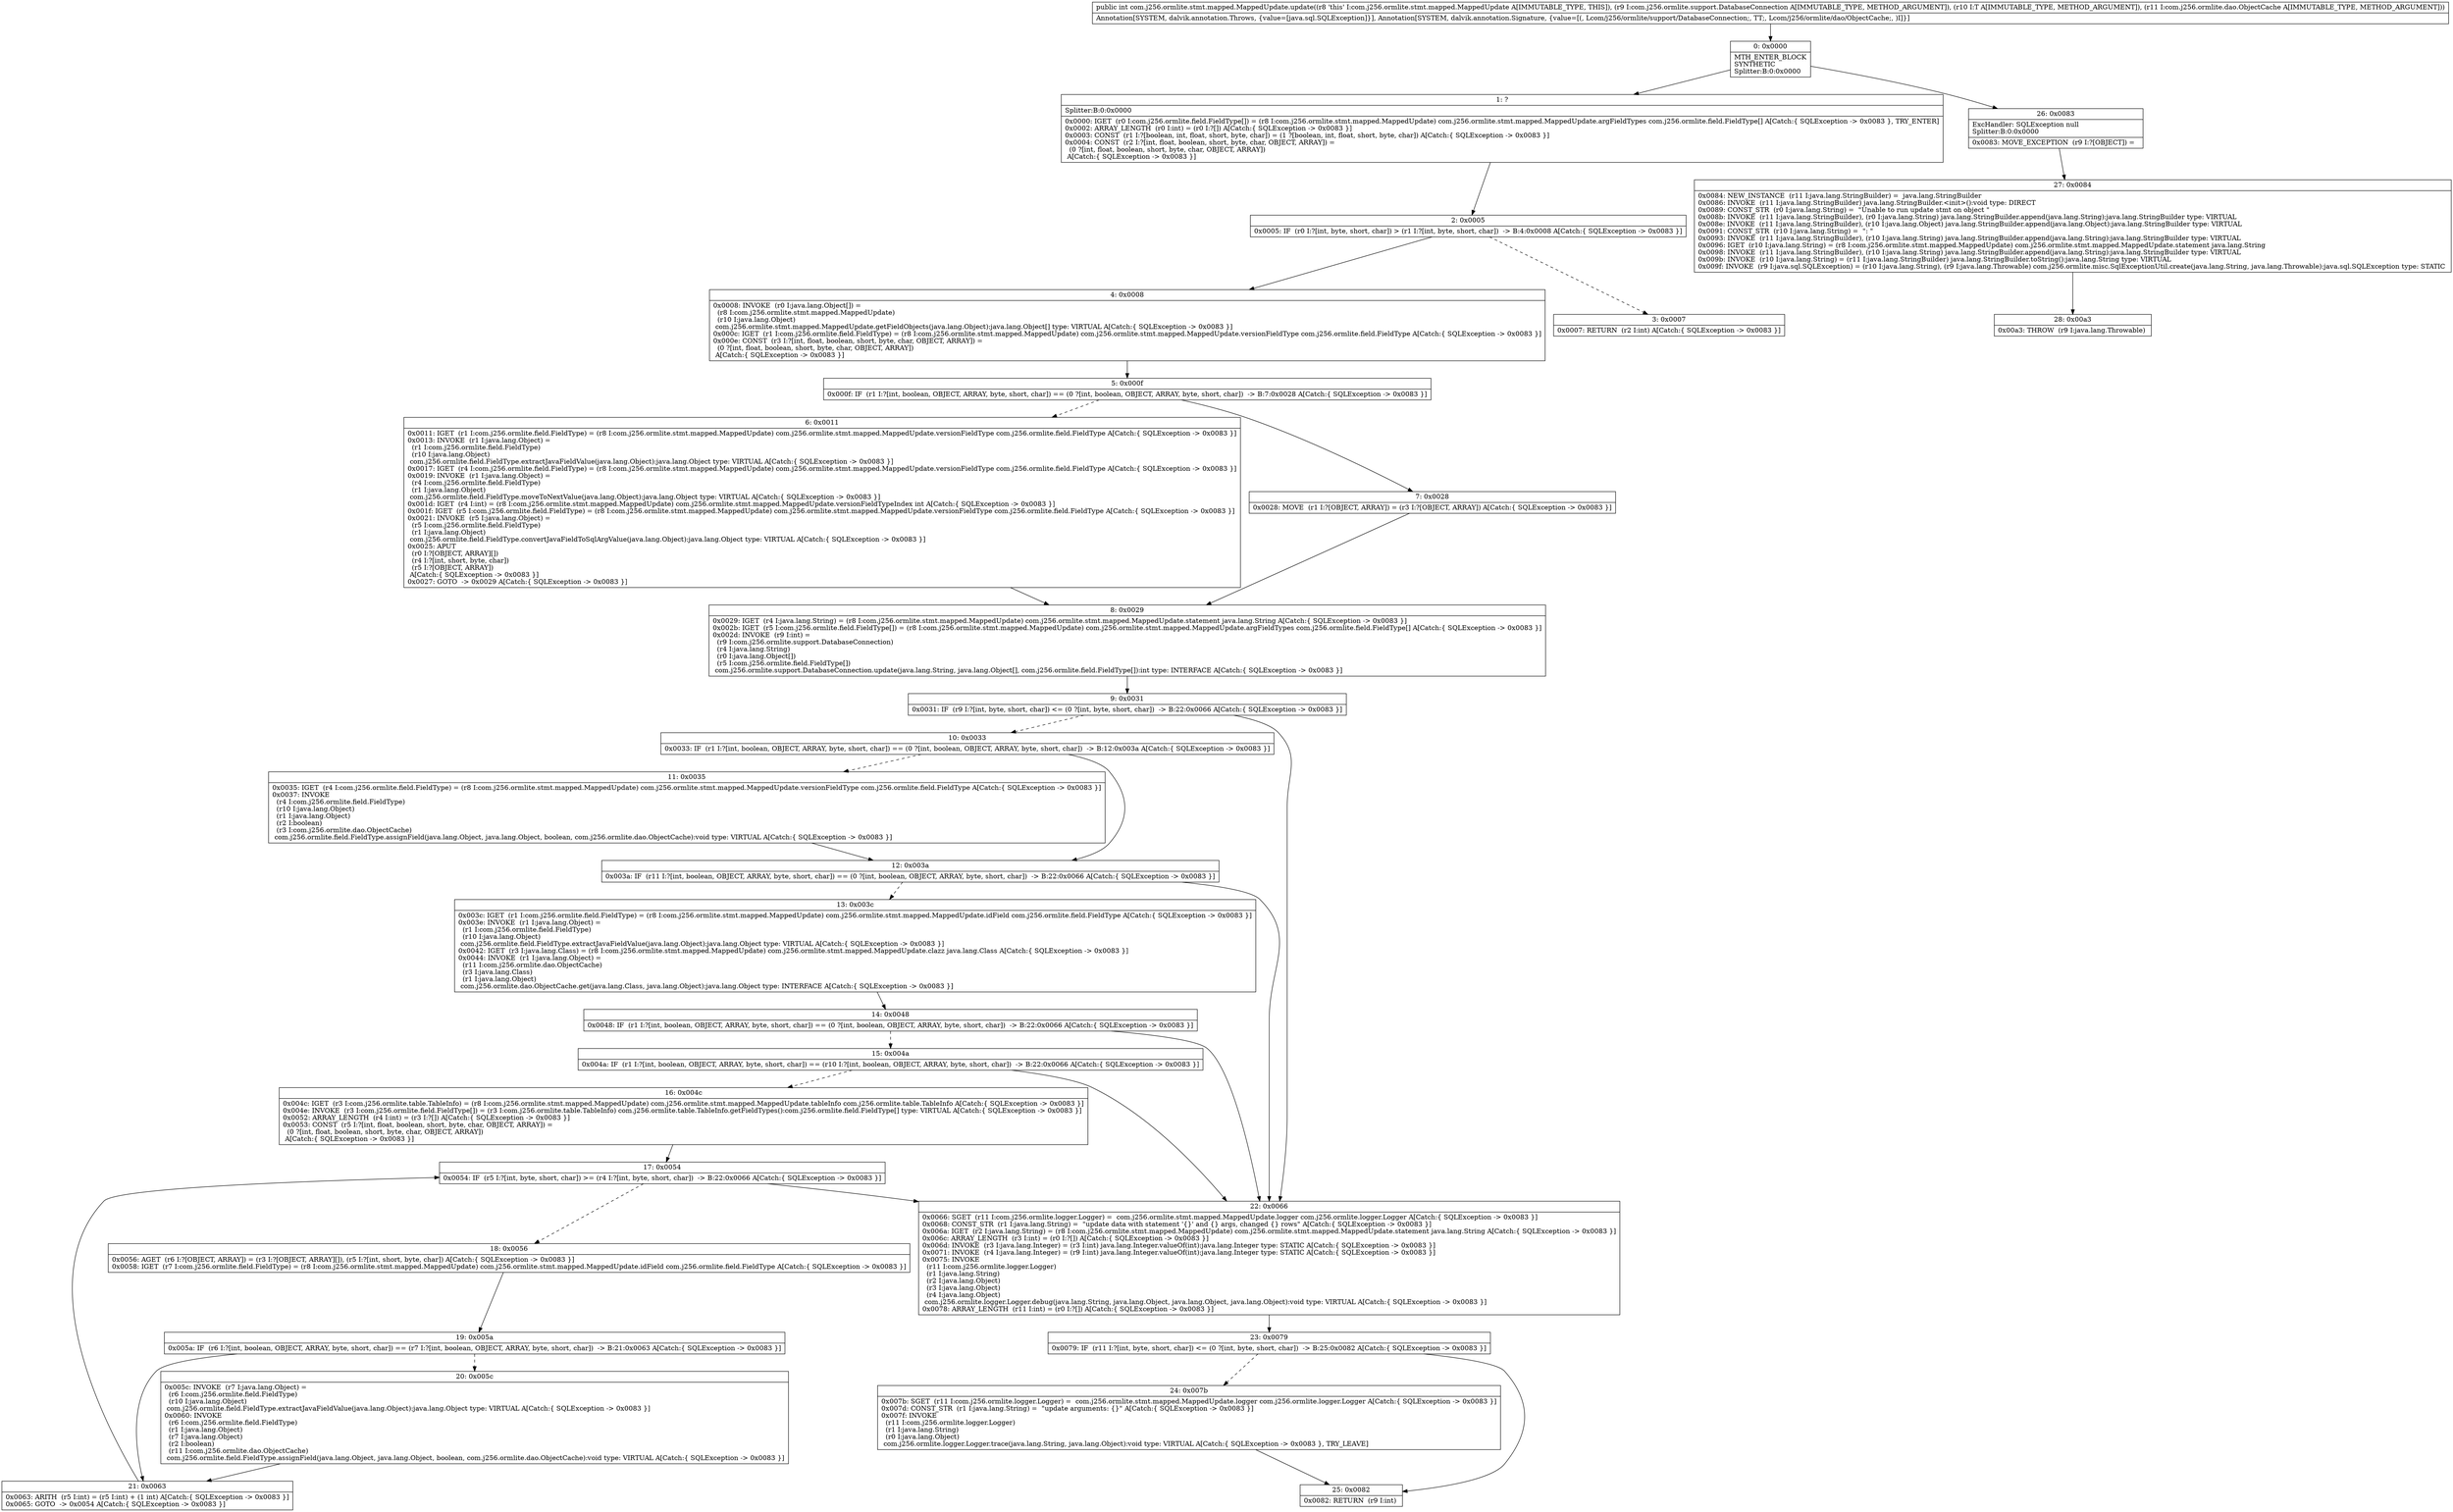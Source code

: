 digraph "CFG forcom.j256.ormlite.stmt.mapped.MappedUpdate.update(Lcom\/j256\/ormlite\/support\/DatabaseConnection;Ljava\/lang\/Object;Lcom\/j256\/ormlite\/dao\/ObjectCache;)I" {
Node_0 [shape=record,label="{0\:\ 0x0000|MTH_ENTER_BLOCK\lSYNTHETIC\lSplitter:B:0:0x0000\l}"];
Node_1 [shape=record,label="{1\:\ ?|Splitter:B:0:0x0000\l|0x0000: IGET  (r0 I:com.j256.ormlite.field.FieldType[]) = (r8 I:com.j256.ormlite.stmt.mapped.MappedUpdate) com.j256.ormlite.stmt.mapped.MappedUpdate.argFieldTypes com.j256.ormlite.field.FieldType[] A[Catch:\{ SQLException \-\> 0x0083 \}, TRY_ENTER]\l0x0002: ARRAY_LENGTH  (r0 I:int) = (r0 I:?[]) A[Catch:\{ SQLException \-\> 0x0083 \}]\l0x0003: CONST  (r1 I:?[boolean, int, float, short, byte, char]) = (1 ?[boolean, int, float, short, byte, char]) A[Catch:\{ SQLException \-\> 0x0083 \}]\l0x0004: CONST  (r2 I:?[int, float, boolean, short, byte, char, OBJECT, ARRAY]) = \l  (0 ?[int, float, boolean, short, byte, char, OBJECT, ARRAY])\l A[Catch:\{ SQLException \-\> 0x0083 \}]\l}"];
Node_2 [shape=record,label="{2\:\ 0x0005|0x0005: IF  (r0 I:?[int, byte, short, char]) \> (r1 I:?[int, byte, short, char])  \-\> B:4:0x0008 A[Catch:\{ SQLException \-\> 0x0083 \}]\l}"];
Node_3 [shape=record,label="{3\:\ 0x0007|0x0007: RETURN  (r2 I:int) A[Catch:\{ SQLException \-\> 0x0083 \}]\l}"];
Node_4 [shape=record,label="{4\:\ 0x0008|0x0008: INVOKE  (r0 I:java.lang.Object[]) = \l  (r8 I:com.j256.ormlite.stmt.mapped.MappedUpdate)\l  (r10 I:java.lang.Object)\l com.j256.ormlite.stmt.mapped.MappedUpdate.getFieldObjects(java.lang.Object):java.lang.Object[] type: VIRTUAL A[Catch:\{ SQLException \-\> 0x0083 \}]\l0x000c: IGET  (r1 I:com.j256.ormlite.field.FieldType) = (r8 I:com.j256.ormlite.stmt.mapped.MappedUpdate) com.j256.ormlite.stmt.mapped.MappedUpdate.versionFieldType com.j256.ormlite.field.FieldType A[Catch:\{ SQLException \-\> 0x0083 \}]\l0x000e: CONST  (r3 I:?[int, float, boolean, short, byte, char, OBJECT, ARRAY]) = \l  (0 ?[int, float, boolean, short, byte, char, OBJECT, ARRAY])\l A[Catch:\{ SQLException \-\> 0x0083 \}]\l}"];
Node_5 [shape=record,label="{5\:\ 0x000f|0x000f: IF  (r1 I:?[int, boolean, OBJECT, ARRAY, byte, short, char]) == (0 ?[int, boolean, OBJECT, ARRAY, byte, short, char])  \-\> B:7:0x0028 A[Catch:\{ SQLException \-\> 0x0083 \}]\l}"];
Node_6 [shape=record,label="{6\:\ 0x0011|0x0011: IGET  (r1 I:com.j256.ormlite.field.FieldType) = (r8 I:com.j256.ormlite.stmt.mapped.MappedUpdate) com.j256.ormlite.stmt.mapped.MappedUpdate.versionFieldType com.j256.ormlite.field.FieldType A[Catch:\{ SQLException \-\> 0x0083 \}]\l0x0013: INVOKE  (r1 I:java.lang.Object) = \l  (r1 I:com.j256.ormlite.field.FieldType)\l  (r10 I:java.lang.Object)\l com.j256.ormlite.field.FieldType.extractJavaFieldValue(java.lang.Object):java.lang.Object type: VIRTUAL A[Catch:\{ SQLException \-\> 0x0083 \}]\l0x0017: IGET  (r4 I:com.j256.ormlite.field.FieldType) = (r8 I:com.j256.ormlite.stmt.mapped.MappedUpdate) com.j256.ormlite.stmt.mapped.MappedUpdate.versionFieldType com.j256.ormlite.field.FieldType A[Catch:\{ SQLException \-\> 0x0083 \}]\l0x0019: INVOKE  (r1 I:java.lang.Object) = \l  (r4 I:com.j256.ormlite.field.FieldType)\l  (r1 I:java.lang.Object)\l com.j256.ormlite.field.FieldType.moveToNextValue(java.lang.Object):java.lang.Object type: VIRTUAL A[Catch:\{ SQLException \-\> 0x0083 \}]\l0x001d: IGET  (r4 I:int) = (r8 I:com.j256.ormlite.stmt.mapped.MappedUpdate) com.j256.ormlite.stmt.mapped.MappedUpdate.versionFieldTypeIndex int A[Catch:\{ SQLException \-\> 0x0083 \}]\l0x001f: IGET  (r5 I:com.j256.ormlite.field.FieldType) = (r8 I:com.j256.ormlite.stmt.mapped.MappedUpdate) com.j256.ormlite.stmt.mapped.MappedUpdate.versionFieldType com.j256.ormlite.field.FieldType A[Catch:\{ SQLException \-\> 0x0083 \}]\l0x0021: INVOKE  (r5 I:java.lang.Object) = \l  (r5 I:com.j256.ormlite.field.FieldType)\l  (r1 I:java.lang.Object)\l com.j256.ormlite.field.FieldType.convertJavaFieldToSqlArgValue(java.lang.Object):java.lang.Object type: VIRTUAL A[Catch:\{ SQLException \-\> 0x0083 \}]\l0x0025: APUT  \l  (r0 I:?[OBJECT, ARRAY][])\l  (r4 I:?[int, short, byte, char])\l  (r5 I:?[OBJECT, ARRAY])\l A[Catch:\{ SQLException \-\> 0x0083 \}]\l0x0027: GOTO  \-\> 0x0029 A[Catch:\{ SQLException \-\> 0x0083 \}]\l}"];
Node_7 [shape=record,label="{7\:\ 0x0028|0x0028: MOVE  (r1 I:?[OBJECT, ARRAY]) = (r3 I:?[OBJECT, ARRAY]) A[Catch:\{ SQLException \-\> 0x0083 \}]\l}"];
Node_8 [shape=record,label="{8\:\ 0x0029|0x0029: IGET  (r4 I:java.lang.String) = (r8 I:com.j256.ormlite.stmt.mapped.MappedUpdate) com.j256.ormlite.stmt.mapped.MappedUpdate.statement java.lang.String A[Catch:\{ SQLException \-\> 0x0083 \}]\l0x002b: IGET  (r5 I:com.j256.ormlite.field.FieldType[]) = (r8 I:com.j256.ormlite.stmt.mapped.MappedUpdate) com.j256.ormlite.stmt.mapped.MappedUpdate.argFieldTypes com.j256.ormlite.field.FieldType[] A[Catch:\{ SQLException \-\> 0x0083 \}]\l0x002d: INVOKE  (r9 I:int) = \l  (r9 I:com.j256.ormlite.support.DatabaseConnection)\l  (r4 I:java.lang.String)\l  (r0 I:java.lang.Object[])\l  (r5 I:com.j256.ormlite.field.FieldType[])\l com.j256.ormlite.support.DatabaseConnection.update(java.lang.String, java.lang.Object[], com.j256.ormlite.field.FieldType[]):int type: INTERFACE A[Catch:\{ SQLException \-\> 0x0083 \}]\l}"];
Node_9 [shape=record,label="{9\:\ 0x0031|0x0031: IF  (r9 I:?[int, byte, short, char]) \<= (0 ?[int, byte, short, char])  \-\> B:22:0x0066 A[Catch:\{ SQLException \-\> 0x0083 \}]\l}"];
Node_10 [shape=record,label="{10\:\ 0x0033|0x0033: IF  (r1 I:?[int, boolean, OBJECT, ARRAY, byte, short, char]) == (0 ?[int, boolean, OBJECT, ARRAY, byte, short, char])  \-\> B:12:0x003a A[Catch:\{ SQLException \-\> 0x0083 \}]\l}"];
Node_11 [shape=record,label="{11\:\ 0x0035|0x0035: IGET  (r4 I:com.j256.ormlite.field.FieldType) = (r8 I:com.j256.ormlite.stmt.mapped.MappedUpdate) com.j256.ormlite.stmt.mapped.MappedUpdate.versionFieldType com.j256.ormlite.field.FieldType A[Catch:\{ SQLException \-\> 0x0083 \}]\l0x0037: INVOKE  \l  (r4 I:com.j256.ormlite.field.FieldType)\l  (r10 I:java.lang.Object)\l  (r1 I:java.lang.Object)\l  (r2 I:boolean)\l  (r3 I:com.j256.ormlite.dao.ObjectCache)\l com.j256.ormlite.field.FieldType.assignField(java.lang.Object, java.lang.Object, boolean, com.j256.ormlite.dao.ObjectCache):void type: VIRTUAL A[Catch:\{ SQLException \-\> 0x0083 \}]\l}"];
Node_12 [shape=record,label="{12\:\ 0x003a|0x003a: IF  (r11 I:?[int, boolean, OBJECT, ARRAY, byte, short, char]) == (0 ?[int, boolean, OBJECT, ARRAY, byte, short, char])  \-\> B:22:0x0066 A[Catch:\{ SQLException \-\> 0x0083 \}]\l}"];
Node_13 [shape=record,label="{13\:\ 0x003c|0x003c: IGET  (r1 I:com.j256.ormlite.field.FieldType) = (r8 I:com.j256.ormlite.stmt.mapped.MappedUpdate) com.j256.ormlite.stmt.mapped.MappedUpdate.idField com.j256.ormlite.field.FieldType A[Catch:\{ SQLException \-\> 0x0083 \}]\l0x003e: INVOKE  (r1 I:java.lang.Object) = \l  (r1 I:com.j256.ormlite.field.FieldType)\l  (r10 I:java.lang.Object)\l com.j256.ormlite.field.FieldType.extractJavaFieldValue(java.lang.Object):java.lang.Object type: VIRTUAL A[Catch:\{ SQLException \-\> 0x0083 \}]\l0x0042: IGET  (r3 I:java.lang.Class) = (r8 I:com.j256.ormlite.stmt.mapped.MappedUpdate) com.j256.ormlite.stmt.mapped.MappedUpdate.clazz java.lang.Class A[Catch:\{ SQLException \-\> 0x0083 \}]\l0x0044: INVOKE  (r1 I:java.lang.Object) = \l  (r11 I:com.j256.ormlite.dao.ObjectCache)\l  (r3 I:java.lang.Class)\l  (r1 I:java.lang.Object)\l com.j256.ormlite.dao.ObjectCache.get(java.lang.Class, java.lang.Object):java.lang.Object type: INTERFACE A[Catch:\{ SQLException \-\> 0x0083 \}]\l}"];
Node_14 [shape=record,label="{14\:\ 0x0048|0x0048: IF  (r1 I:?[int, boolean, OBJECT, ARRAY, byte, short, char]) == (0 ?[int, boolean, OBJECT, ARRAY, byte, short, char])  \-\> B:22:0x0066 A[Catch:\{ SQLException \-\> 0x0083 \}]\l}"];
Node_15 [shape=record,label="{15\:\ 0x004a|0x004a: IF  (r1 I:?[int, boolean, OBJECT, ARRAY, byte, short, char]) == (r10 I:?[int, boolean, OBJECT, ARRAY, byte, short, char])  \-\> B:22:0x0066 A[Catch:\{ SQLException \-\> 0x0083 \}]\l}"];
Node_16 [shape=record,label="{16\:\ 0x004c|0x004c: IGET  (r3 I:com.j256.ormlite.table.TableInfo) = (r8 I:com.j256.ormlite.stmt.mapped.MappedUpdate) com.j256.ormlite.stmt.mapped.MappedUpdate.tableInfo com.j256.ormlite.table.TableInfo A[Catch:\{ SQLException \-\> 0x0083 \}]\l0x004e: INVOKE  (r3 I:com.j256.ormlite.field.FieldType[]) = (r3 I:com.j256.ormlite.table.TableInfo) com.j256.ormlite.table.TableInfo.getFieldTypes():com.j256.ormlite.field.FieldType[] type: VIRTUAL A[Catch:\{ SQLException \-\> 0x0083 \}]\l0x0052: ARRAY_LENGTH  (r4 I:int) = (r3 I:?[]) A[Catch:\{ SQLException \-\> 0x0083 \}]\l0x0053: CONST  (r5 I:?[int, float, boolean, short, byte, char, OBJECT, ARRAY]) = \l  (0 ?[int, float, boolean, short, byte, char, OBJECT, ARRAY])\l A[Catch:\{ SQLException \-\> 0x0083 \}]\l}"];
Node_17 [shape=record,label="{17\:\ 0x0054|0x0054: IF  (r5 I:?[int, byte, short, char]) \>= (r4 I:?[int, byte, short, char])  \-\> B:22:0x0066 A[Catch:\{ SQLException \-\> 0x0083 \}]\l}"];
Node_18 [shape=record,label="{18\:\ 0x0056|0x0056: AGET  (r6 I:?[OBJECT, ARRAY]) = (r3 I:?[OBJECT, ARRAY][]), (r5 I:?[int, short, byte, char]) A[Catch:\{ SQLException \-\> 0x0083 \}]\l0x0058: IGET  (r7 I:com.j256.ormlite.field.FieldType) = (r8 I:com.j256.ormlite.stmt.mapped.MappedUpdate) com.j256.ormlite.stmt.mapped.MappedUpdate.idField com.j256.ormlite.field.FieldType A[Catch:\{ SQLException \-\> 0x0083 \}]\l}"];
Node_19 [shape=record,label="{19\:\ 0x005a|0x005a: IF  (r6 I:?[int, boolean, OBJECT, ARRAY, byte, short, char]) == (r7 I:?[int, boolean, OBJECT, ARRAY, byte, short, char])  \-\> B:21:0x0063 A[Catch:\{ SQLException \-\> 0x0083 \}]\l}"];
Node_20 [shape=record,label="{20\:\ 0x005c|0x005c: INVOKE  (r7 I:java.lang.Object) = \l  (r6 I:com.j256.ormlite.field.FieldType)\l  (r10 I:java.lang.Object)\l com.j256.ormlite.field.FieldType.extractJavaFieldValue(java.lang.Object):java.lang.Object type: VIRTUAL A[Catch:\{ SQLException \-\> 0x0083 \}]\l0x0060: INVOKE  \l  (r6 I:com.j256.ormlite.field.FieldType)\l  (r1 I:java.lang.Object)\l  (r7 I:java.lang.Object)\l  (r2 I:boolean)\l  (r11 I:com.j256.ormlite.dao.ObjectCache)\l com.j256.ormlite.field.FieldType.assignField(java.lang.Object, java.lang.Object, boolean, com.j256.ormlite.dao.ObjectCache):void type: VIRTUAL A[Catch:\{ SQLException \-\> 0x0083 \}]\l}"];
Node_21 [shape=record,label="{21\:\ 0x0063|0x0063: ARITH  (r5 I:int) = (r5 I:int) + (1 int) A[Catch:\{ SQLException \-\> 0x0083 \}]\l0x0065: GOTO  \-\> 0x0054 A[Catch:\{ SQLException \-\> 0x0083 \}]\l}"];
Node_22 [shape=record,label="{22\:\ 0x0066|0x0066: SGET  (r11 I:com.j256.ormlite.logger.Logger) =  com.j256.ormlite.stmt.mapped.MappedUpdate.logger com.j256.ormlite.logger.Logger A[Catch:\{ SQLException \-\> 0x0083 \}]\l0x0068: CONST_STR  (r1 I:java.lang.String) =  \"update data with statement '\{\}' and \{\} args, changed \{\} rows\" A[Catch:\{ SQLException \-\> 0x0083 \}]\l0x006a: IGET  (r2 I:java.lang.String) = (r8 I:com.j256.ormlite.stmt.mapped.MappedUpdate) com.j256.ormlite.stmt.mapped.MappedUpdate.statement java.lang.String A[Catch:\{ SQLException \-\> 0x0083 \}]\l0x006c: ARRAY_LENGTH  (r3 I:int) = (r0 I:?[]) A[Catch:\{ SQLException \-\> 0x0083 \}]\l0x006d: INVOKE  (r3 I:java.lang.Integer) = (r3 I:int) java.lang.Integer.valueOf(int):java.lang.Integer type: STATIC A[Catch:\{ SQLException \-\> 0x0083 \}]\l0x0071: INVOKE  (r4 I:java.lang.Integer) = (r9 I:int) java.lang.Integer.valueOf(int):java.lang.Integer type: STATIC A[Catch:\{ SQLException \-\> 0x0083 \}]\l0x0075: INVOKE  \l  (r11 I:com.j256.ormlite.logger.Logger)\l  (r1 I:java.lang.String)\l  (r2 I:java.lang.Object)\l  (r3 I:java.lang.Object)\l  (r4 I:java.lang.Object)\l com.j256.ormlite.logger.Logger.debug(java.lang.String, java.lang.Object, java.lang.Object, java.lang.Object):void type: VIRTUAL A[Catch:\{ SQLException \-\> 0x0083 \}]\l0x0078: ARRAY_LENGTH  (r11 I:int) = (r0 I:?[]) A[Catch:\{ SQLException \-\> 0x0083 \}]\l}"];
Node_23 [shape=record,label="{23\:\ 0x0079|0x0079: IF  (r11 I:?[int, byte, short, char]) \<= (0 ?[int, byte, short, char])  \-\> B:25:0x0082 A[Catch:\{ SQLException \-\> 0x0083 \}]\l}"];
Node_24 [shape=record,label="{24\:\ 0x007b|0x007b: SGET  (r11 I:com.j256.ormlite.logger.Logger) =  com.j256.ormlite.stmt.mapped.MappedUpdate.logger com.j256.ormlite.logger.Logger A[Catch:\{ SQLException \-\> 0x0083 \}]\l0x007d: CONST_STR  (r1 I:java.lang.String) =  \"update arguments: \{\}\" A[Catch:\{ SQLException \-\> 0x0083 \}]\l0x007f: INVOKE  \l  (r11 I:com.j256.ormlite.logger.Logger)\l  (r1 I:java.lang.String)\l  (r0 I:java.lang.Object)\l com.j256.ormlite.logger.Logger.trace(java.lang.String, java.lang.Object):void type: VIRTUAL A[Catch:\{ SQLException \-\> 0x0083 \}, TRY_LEAVE]\l}"];
Node_25 [shape=record,label="{25\:\ 0x0082|0x0082: RETURN  (r9 I:int) \l}"];
Node_26 [shape=record,label="{26\:\ 0x0083|ExcHandler: SQLException null\lSplitter:B:0:0x0000\l|0x0083: MOVE_EXCEPTION  (r9 I:?[OBJECT]) =  \l}"];
Node_27 [shape=record,label="{27\:\ 0x0084|0x0084: NEW_INSTANCE  (r11 I:java.lang.StringBuilder) =  java.lang.StringBuilder \l0x0086: INVOKE  (r11 I:java.lang.StringBuilder) java.lang.StringBuilder.\<init\>():void type: DIRECT \l0x0089: CONST_STR  (r0 I:java.lang.String) =  \"Unable to run update stmt on object \" \l0x008b: INVOKE  (r11 I:java.lang.StringBuilder), (r0 I:java.lang.String) java.lang.StringBuilder.append(java.lang.String):java.lang.StringBuilder type: VIRTUAL \l0x008e: INVOKE  (r11 I:java.lang.StringBuilder), (r10 I:java.lang.Object) java.lang.StringBuilder.append(java.lang.Object):java.lang.StringBuilder type: VIRTUAL \l0x0091: CONST_STR  (r10 I:java.lang.String) =  \": \" \l0x0093: INVOKE  (r11 I:java.lang.StringBuilder), (r10 I:java.lang.String) java.lang.StringBuilder.append(java.lang.String):java.lang.StringBuilder type: VIRTUAL \l0x0096: IGET  (r10 I:java.lang.String) = (r8 I:com.j256.ormlite.stmt.mapped.MappedUpdate) com.j256.ormlite.stmt.mapped.MappedUpdate.statement java.lang.String \l0x0098: INVOKE  (r11 I:java.lang.StringBuilder), (r10 I:java.lang.String) java.lang.StringBuilder.append(java.lang.String):java.lang.StringBuilder type: VIRTUAL \l0x009b: INVOKE  (r10 I:java.lang.String) = (r11 I:java.lang.StringBuilder) java.lang.StringBuilder.toString():java.lang.String type: VIRTUAL \l0x009f: INVOKE  (r9 I:java.sql.SQLException) = (r10 I:java.lang.String), (r9 I:java.lang.Throwable) com.j256.ormlite.misc.SqlExceptionUtil.create(java.lang.String, java.lang.Throwable):java.sql.SQLException type: STATIC \l}"];
Node_28 [shape=record,label="{28\:\ 0x00a3|0x00a3: THROW  (r9 I:java.lang.Throwable) \l}"];
MethodNode[shape=record,label="{public int com.j256.ormlite.stmt.mapped.MappedUpdate.update((r8 'this' I:com.j256.ormlite.stmt.mapped.MappedUpdate A[IMMUTABLE_TYPE, THIS]), (r9 I:com.j256.ormlite.support.DatabaseConnection A[IMMUTABLE_TYPE, METHOD_ARGUMENT]), (r10 I:T A[IMMUTABLE_TYPE, METHOD_ARGUMENT]), (r11 I:com.j256.ormlite.dao.ObjectCache A[IMMUTABLE_TYPE, METHOD_ARGUMENT]))  | Annotation[SYSTEM, dalvik.annotation.Throws, \{value=[java.sql.SQLException]\}], Annotation[SYSTEM, dalvik.annotation.Signature, \{value=[(, Lcom\/j256\/ormlite\/support\/DatabaseConnection;, TT;, Lcom\/j256\/ormlite\/dao\/ObjectCache;, )I]\}]\l}"];
MethodNode -> Node_0;
Node_0 -> Node_1;
Node_0 -> Node_26;
Node_1 -> Node_2;
Node_2 -> Node_3[style=dashed];
Node_2 -> Node_4;
Node_4 -> Node_5;
Node_5 -> Node_6[style=dashed];
Node_5 -> Node_7;
Node_6 -> Node_8;
Node_7 -> Node_8;
Node_8 -> Node_9;
Node_9 -> Node_10[style=dashed];
Node_9 -> Node_22;
Node_10 -> Node_11[style=dashed];
Node_10 -> Node_12;
Node_11 -> Node_12;
Node_12 -> Node_13[style=dashed];
Node_12 -> Node_22;
Node_13 -> Node_14;
Node_14 -> Node_15[style=dashed];
Node_14 -> Node_22;
Node_15 -> Node_16[style=dashed];
Node_15 -> Node_22;
Node_16 -> Node_17;
Node_17 -> Node_18[style=dashed];
Node_17 -> Node_22;
Node_18 -> Node_19;
Node_19 -> Node_20[style=dashed];
Node_19 -> Node_21;
Node_20 -> Node_21;
Node_21 -> Node_17;
Node_22 -> Node_23;
Node_23 -> Node_24[style=dashed];
Node_23 -> Node_25;
Node_24 -> Node_25;
Node_26 -> Node_27;
Node_27 -> Node_28;
}

